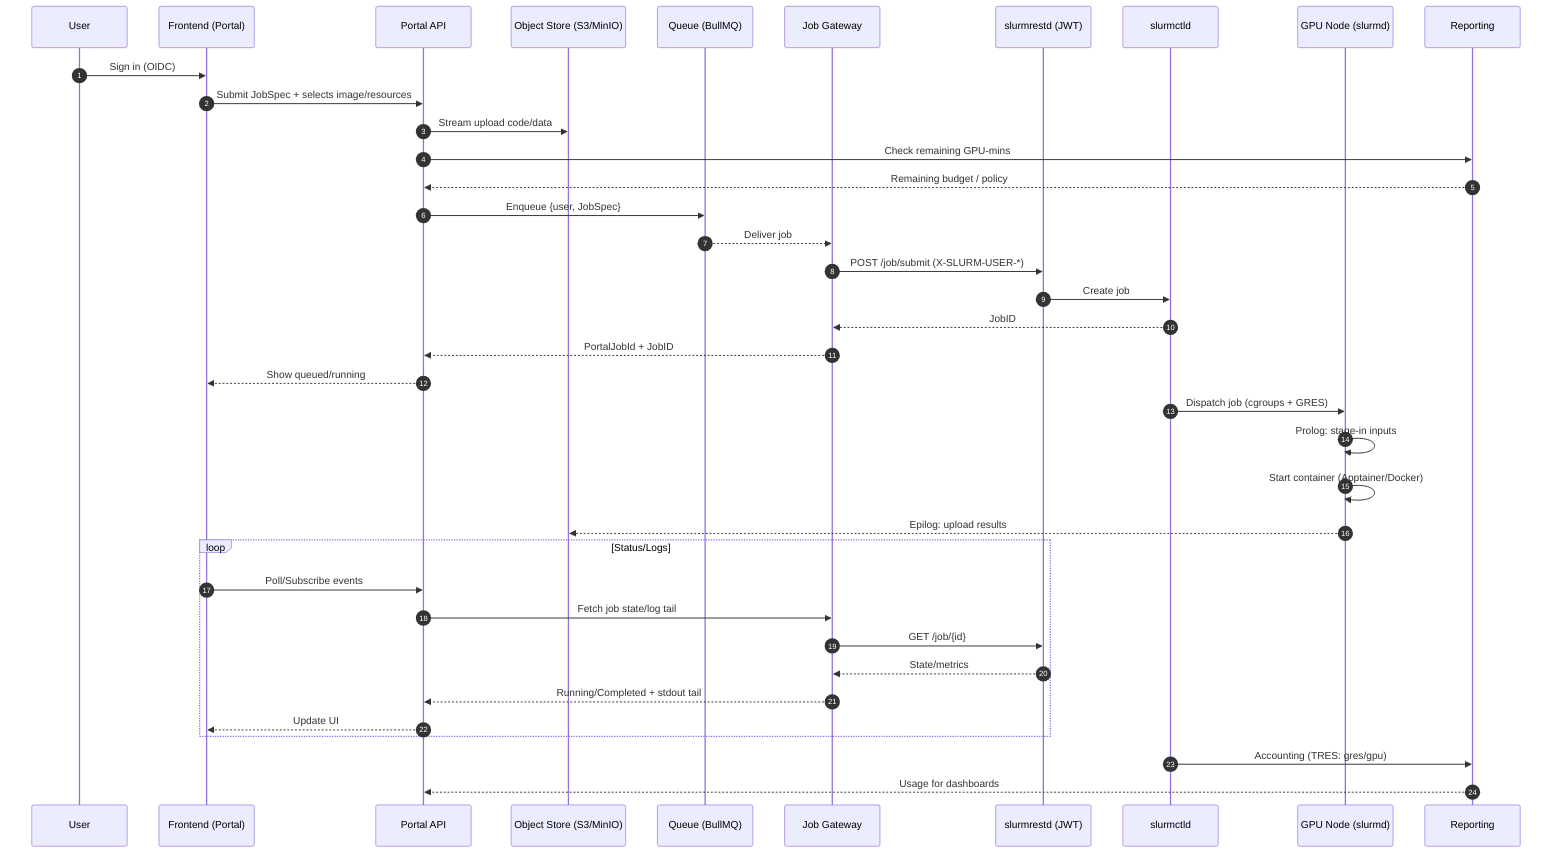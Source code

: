 sequenceDiagram
  autonumber
  participant User
  participant FE as Frontend (Portal)
  participant API as Portal API
  participant S3 as Object Store (S3/MinIO)
  participant Q as Queue (BullMQ)
  participant GW as Job Gateway
  participant REST as slurmrestd (JWT)
  participant CTLD as slurmctld
  participant N as GPU Node (slurmd)
  participant RPT as Reporting

  User->>FE: Sign in (OIDC)
  FE->>API: Submit JobSpec + selects image/resources
  API->>S3: Stream upload code/data
  API->>RPT: Check remaining GPU-mins
  RPT-->>API: Remaining budget / policy
  API->>Q: Enqueue {user, JobSpec}
  Q-->>GW: Deliver job
  GW->>REST: POST /job/submit (X-SLURM-USER-*)
  REST->>CTLD: Create job
  CTLD-->>GW: JobID
  GW-->>API: PortalJobId + JobID
  API-->>FE: Show queued/running

  CTLD->>N: Dispatch job (cgroups + GRES)
  N->>N: Prolog: stage-in inputs
  N->>N: Start container (Apptainer/Docker)
  N-->>S3: Epilog: upload results

  loop Status/Logs
    FE->>API: Poll/Subscribe events
    API->>GW: Fetch job state/log tail
    GW->>REST: GET /job/{id}
    REST-->>GW: State/metrics
    GW-->>API: Running/Completed + stdout tail
    API-->>FE: Update UI
  end

  CTLD->>RPT: Accounting (TRES: gres/gpu)
  RPT-->>API: Usage for dashboards